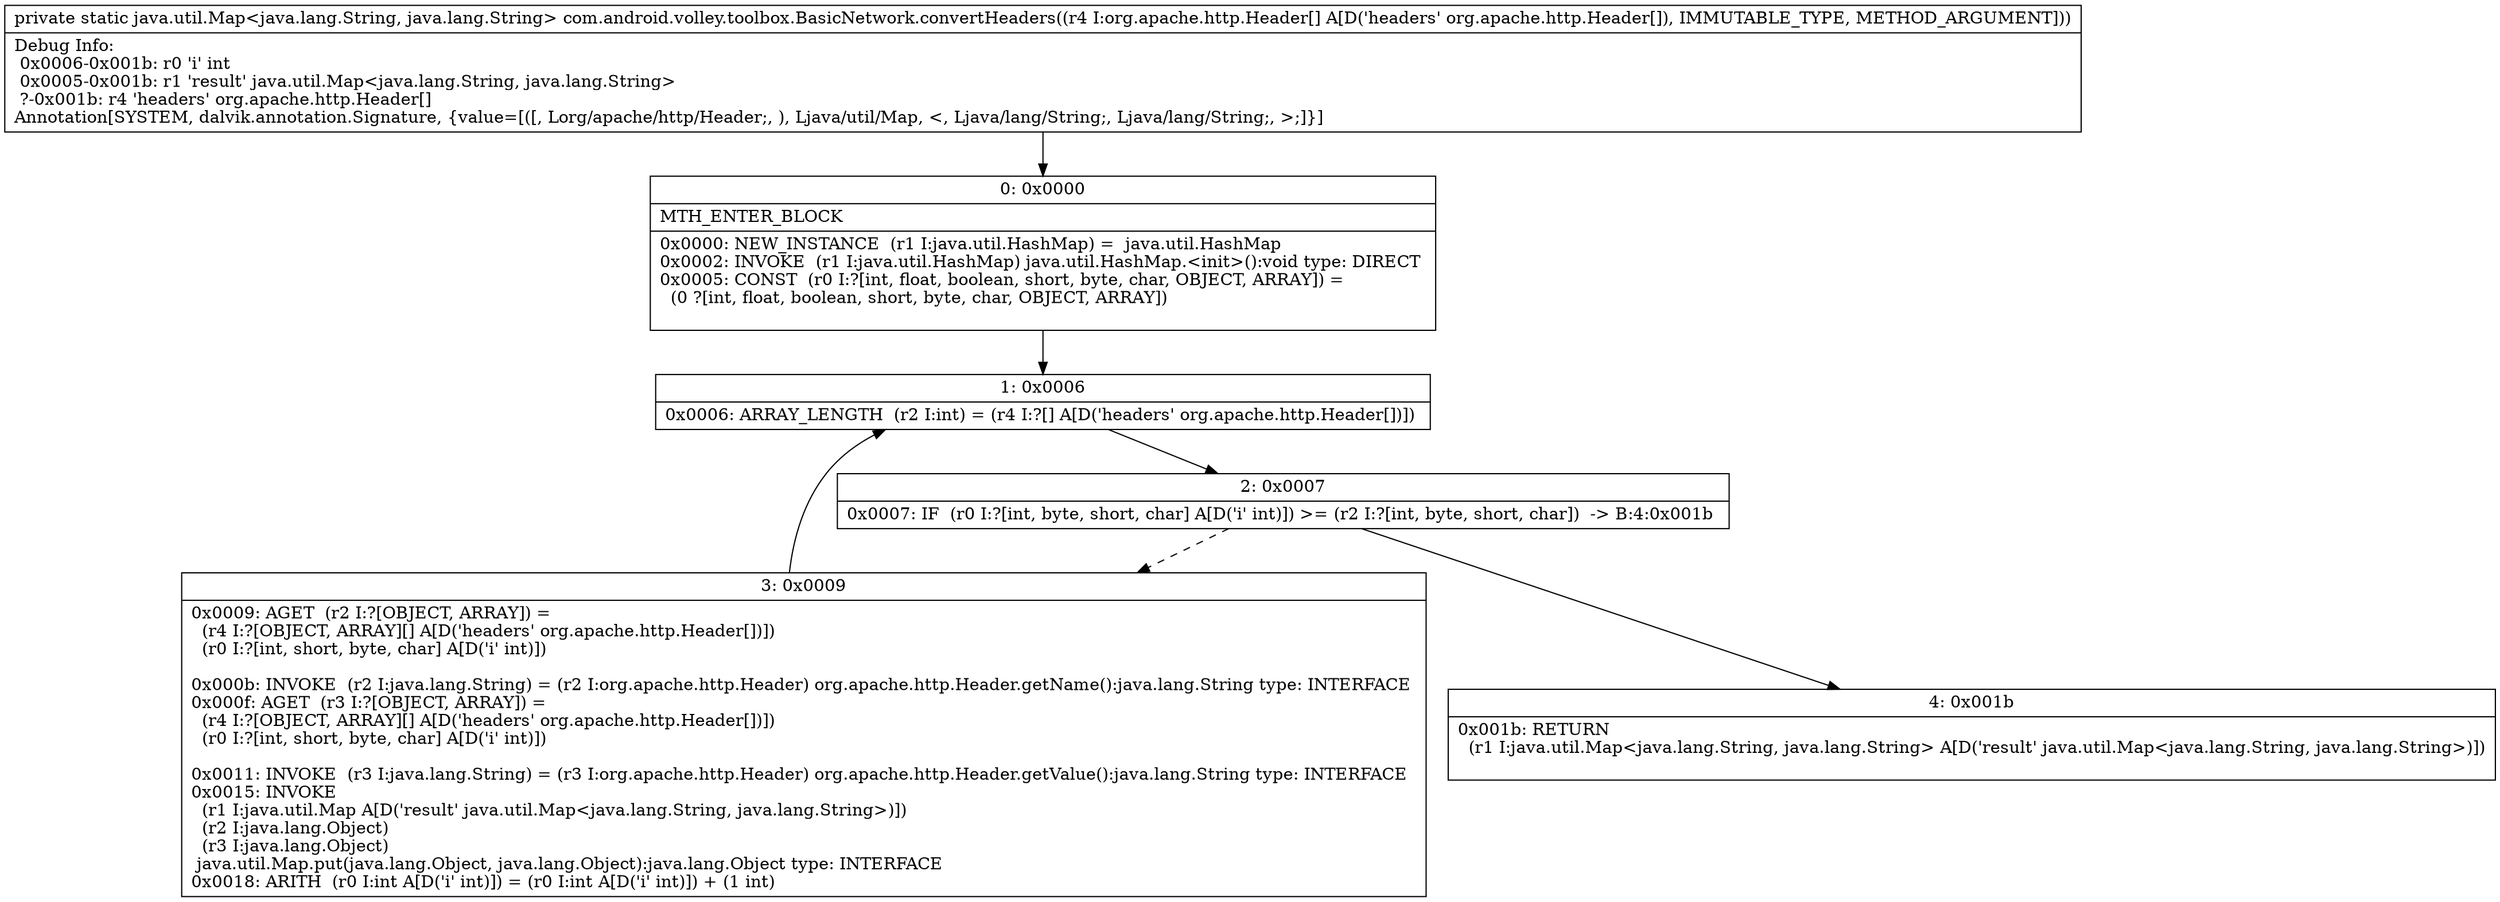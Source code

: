 digraph "CFG forcom.android.volley.toolbox.BasicNetwork.convertHeaders([Lorg\/apache\/http\/Header;)Ljava\/util\/Map;" {
Node_0 [shape=record,label="{0\:\ 0x0000|MTH_ENTER_BLOCK\l|0x0000: NEW_INSTANCE  (r1 I:java.util.HashMap) =  java.util.HashMap \l0x0002: INVOKE  (r1 I:java.util.HashMap) java.util.HashMap.\<init\>():void type: DIRECT \l0x0005: CONST  (r0 I:?[int, float, boolean, short, byte, char, OBJECT, ARRAY]) = \l  (0 ?[int, float, boolean, short, byte, char, OBJECT, ARRAY])\l \l}"];
Node_1 [shape=record,label="{1\:\ 0x0006|0x0006: ARRAY_LENGTH  (r2 I:int) = (r4 I:?[] A[D('headers' org.apache.http.Header[])]) \l}"];
Node_2 [shape=record,label="{2\:\ 0x0007|0x0007: IF  (r0 I:?[int, byte, short, char] A[D('i' int)]) \>= (r2 I:?[int, byte, short, char])  \-\> B:4:0x001b \l}"];
Node_3 [shape=record,label="{3\:\ 0x0009|0x0009: AGET  (r2 I:?[OBJECT, ARRAY]) = \l  (r4 I:?[OBJECT, ARRAY][] A[D('headers' org.apache.http.Header[])])\l  (r0 I:?[int, short, byte, char] A[D('i' int)])\l \l0x000b: INVOKE  (r2 I:java.lang.String) = (r2 I:org.apache.http.Header) org.apache.http.Header.getName():java.lang.String type: INTERFACE \l0x000f: AGET  (r3 I:?[OBJECT, ARRAY]) = \l  (r4 I:?[OBJECT, ARRAY][] A[D('headers' org.apache.http.Header[])])\l  (r0 I:?[int, short, byte, char] A[D('i' int)])\l \l0x0011: INVOKE  (r3 I:java.lang.String) = (r3 I:org.apache.http.Header) org.apache.http.Header.getValue():java.lang.String type: INTERFACE \l0x0015: INVOKE  \l  (r1 I:java.util.Map A[D('result' java.util.Map\<java.lang.String, java.lang.String\>)])\l  (r2 I:java.lang.Object)\l  (r3 I:java.lang.Object)\l java.util.Map.put(java.lang.Object, java.lang.Object):java.lang.Object type: INTERFACE \l0x0018: ARITH  (r0 I:int A[D('i' int)]) = (r0 I:int A[D('i' int)]) + (1 int) \l}"];
Node_4 [shape=record,label="{4\:\ 0x001b|0x001b: RETURN  \l  (r1 I:java.util.Map\<java.lang.String, java.lang.String\> A[D('result' java.util.Map\<java.lang.String, java.lang.String\>)])\l \l}"];
MethodNode[shape=record,label="{private static java.util.Map\<java.lang.String, java.lang.String\> com.android.volley.toolbox.BasicNetwork.convertHeaders((r4 I:org.apache.http.Header[] A[D('headers' org.apache.http.Header[]), IMMUTABLE_TYPE, METHOD_ARGUMENT]))  | Debug Info:\l  0x0006\-0x001b: r0 'i' int\l  0x0005\-0x001b: r1 'result' java.util.Map\<java.lang.String, java.lang.String\>\l  ?\-0x001b: r4 'headers' org.apache.http.Header[]\lAnnotation[SYSTEM, dalvik.annotation.Signature, \{value=[([, Lorg\/apache\/http\/Header;, ), Ljava\/util\/Map, \<, Ljava\/lang\/String;, Ljava\/lang\/String;, \>;]\}]\l}"];
MethodNode -> Node_0;
Node_0 -> Node_1;
Node_1 -> Node_2;
Node_2 -> Node_3[style=dashed];
Node_2 -> Node_4;
Node_3 -> Node_1;
}

